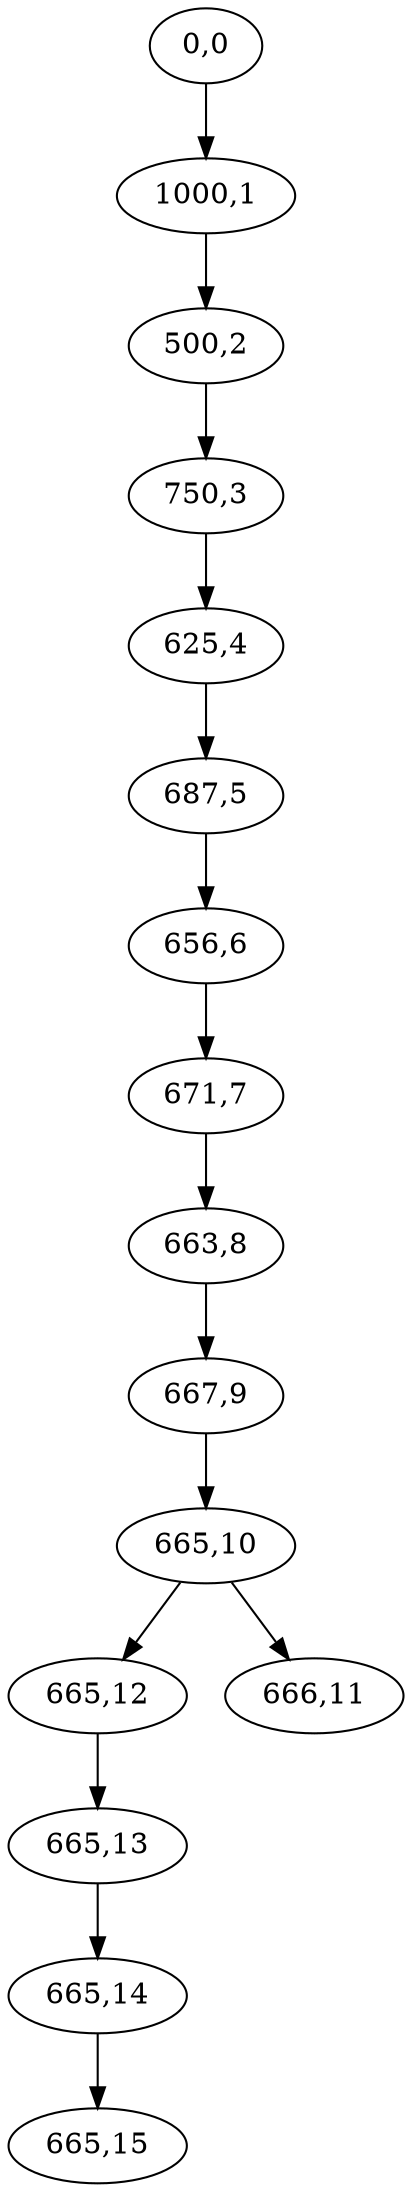 digraph G{
"0,0"->"1000,1";
"1000,1"->"500,2";
"500,2"->"750,3";
"750,3"->"625,4";
"625,4"->"687,5";
"687,5"->"656,6";
"656,6"->"671,7";
"671,7"->"663,8";
"663,8"->"667,9";
"667,9"->"665,10";
"665,10"->"665,12";
"665,12"->"665,13";
"665,13"->"665,14";
"665,14"->"665,15";
"665,10"->"666,11";

}